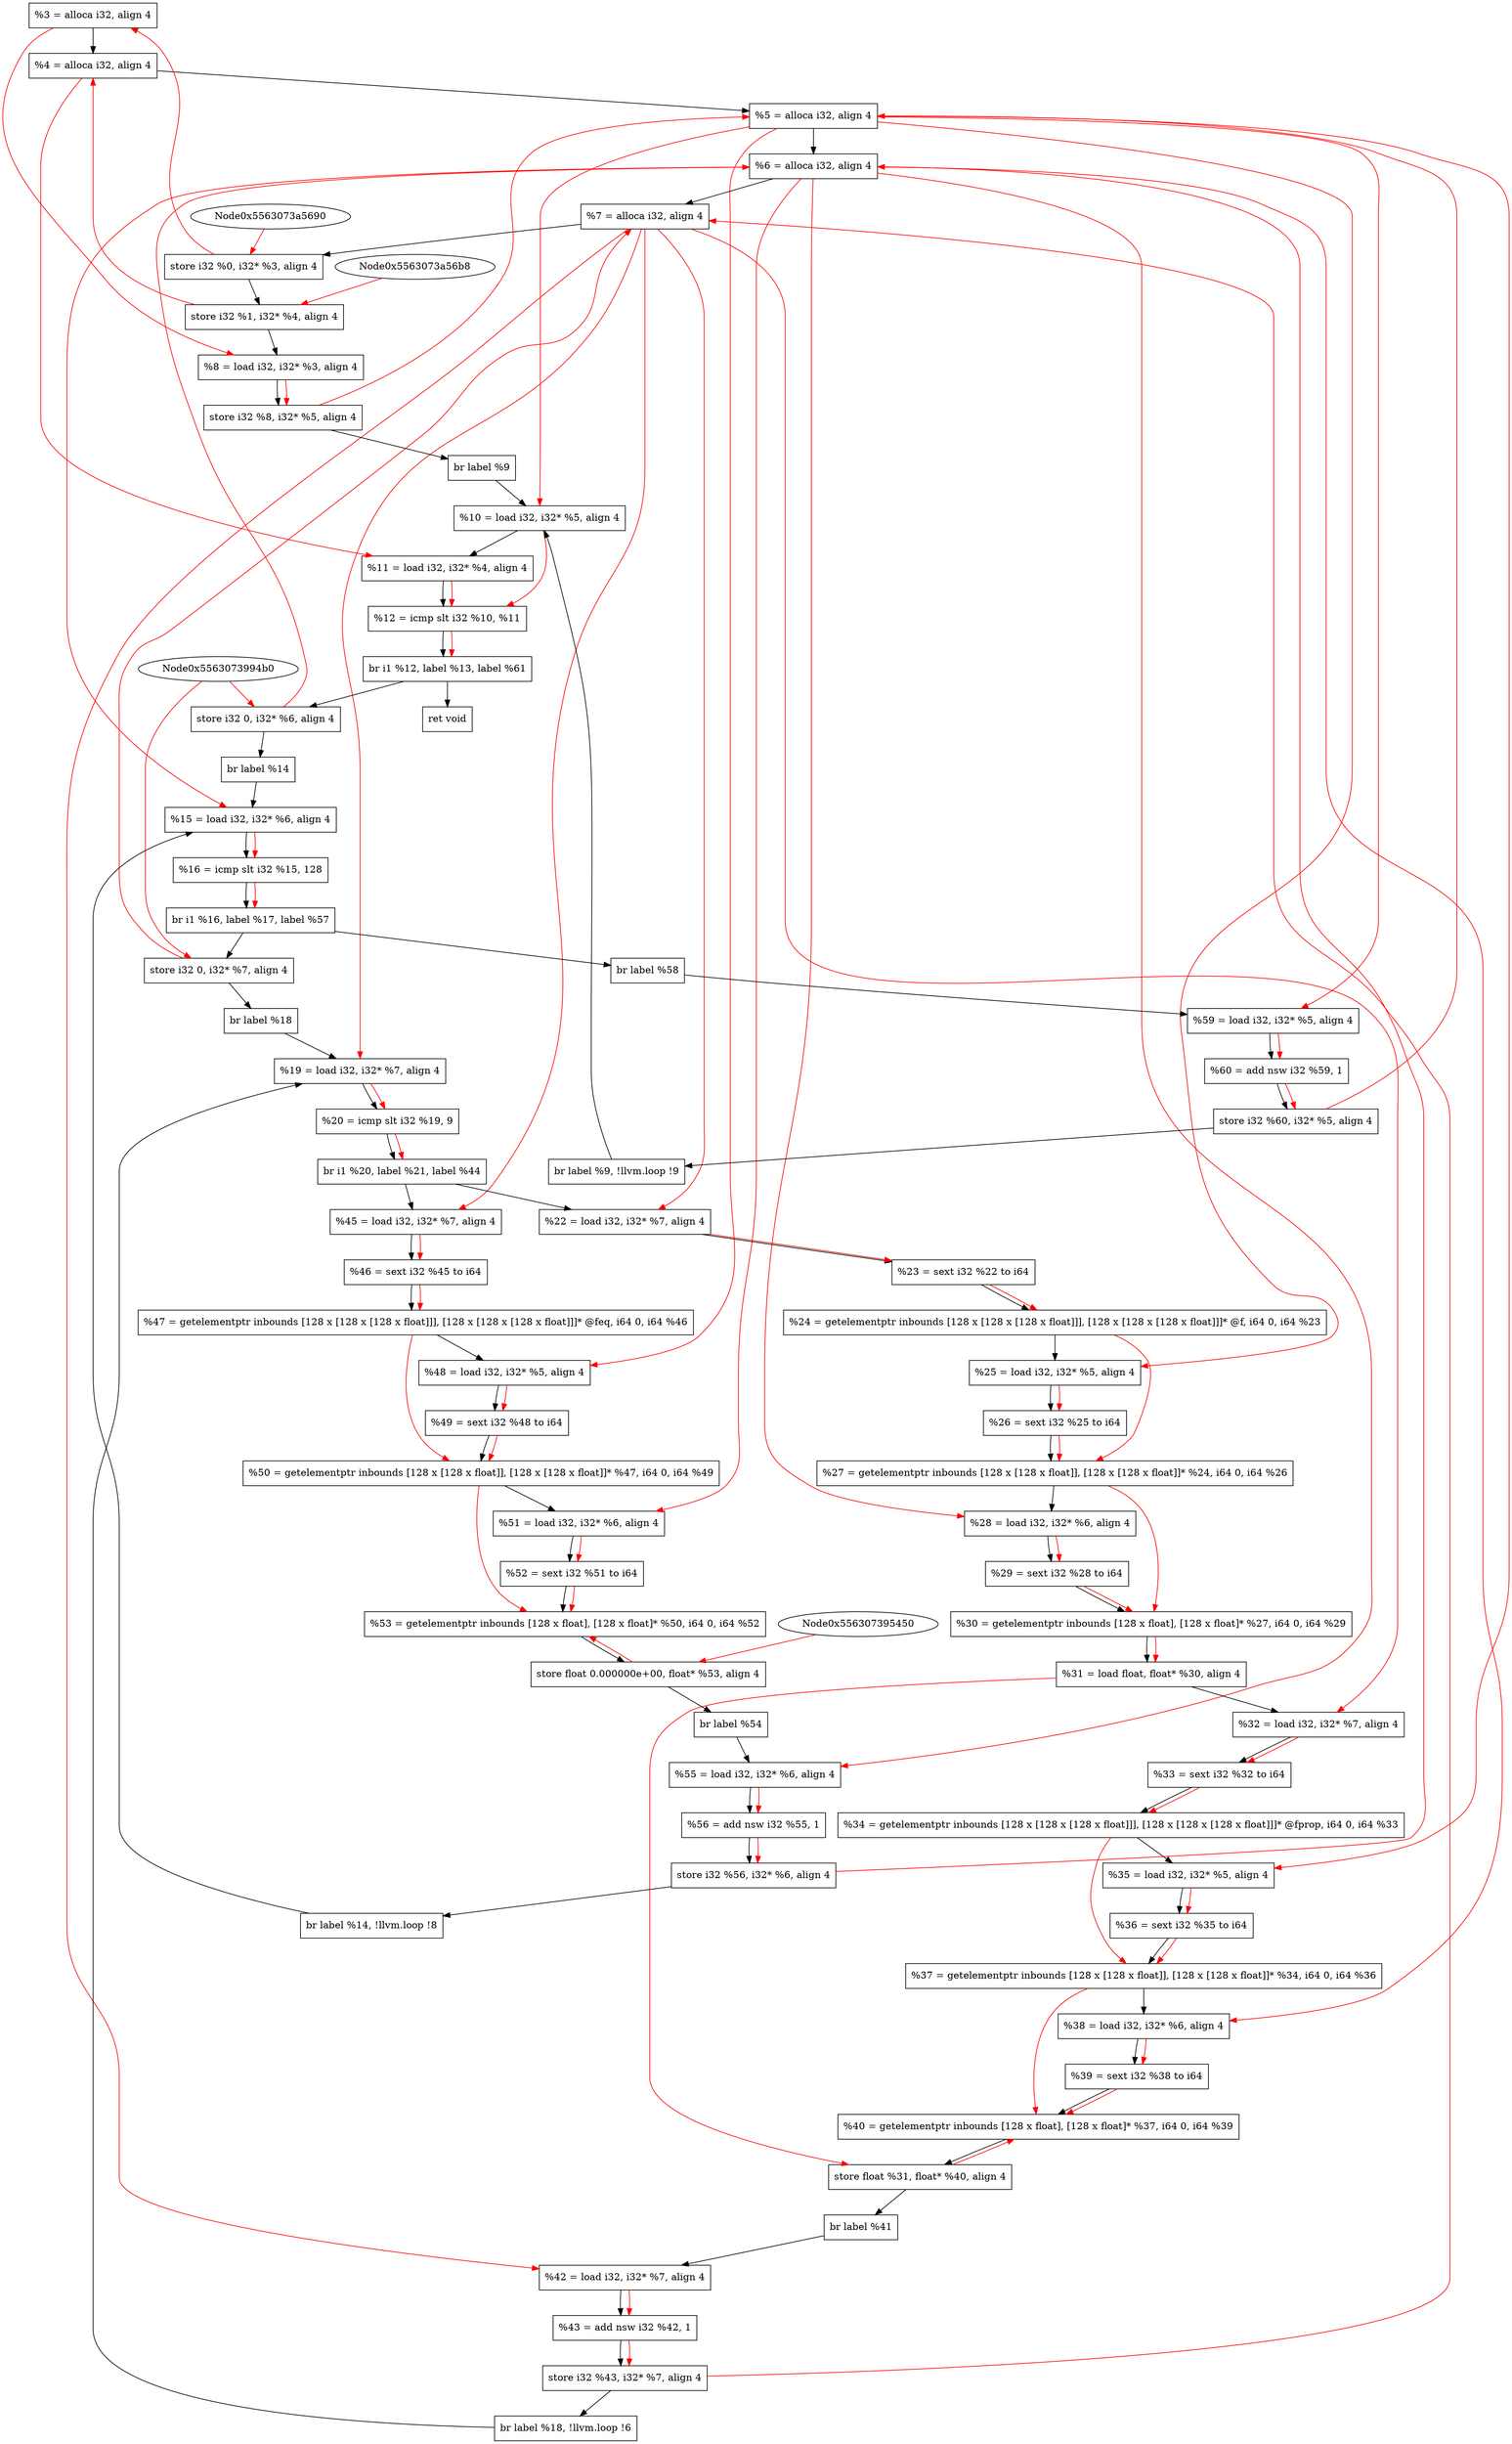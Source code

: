 digraph "DFG for'CopyFpropAndFeq' function" {
	Node0x5563073b2680[shape=record, label="  %3 = alloca i32, align 4"];
	Node0x5563073b26f0[shape=record, label="  %4 = alloca i32, align 4"];
	Node0x5563073b2760[shape=record, label="  %5 = alloca i32, align 4"];
	Node0x5563073b27d0[shape=record, label="  %6 = alloca i32, align 4"];
	Node0x5563073b2840[shape=record, label="  %7 = alloca i32, align 4"];
	Node0x5563073b28d0[shape=record, label="  store i32 %0, i32* %3, align 4"];
	Node0x5563073b2960[shape=record, label="  store i32 %1, i32* %4, align 4"];
	Node0x5563073b29d0[shape=record, label="  %8 = load i32, i32* %3, align 4"];
	Node0x5563073b2a60[shape=record, label="  store i32 %8, i32* %5, align 4"];
	Node0x5563073b2ad0[shape=record, label="  br label %9"];
	Node0x5563073b2b40[shape=record, label="  %10 = load i32, i32* %5, align 4"];
	Node0x5563073b2bb0[shape=record, label="  %11 = load i32, i32* %4, align 4"];
	Node0x5563073b2c40[shape=record, label="  %12 = icmp slt i32 %10, %11"];
	Node0x5563073b2cf0[shape=record, label="  br i1 %12, label %13, label %61"];
	Node0x5563073b2d80[shape=record, label="  store i32 0, i32* %6, align 4"];
	Node0x5563073b2df0[shape=record, label="  br label %14"];
	Node0x5563073b2e60[shape=record, label="  %15 = load i32, i32* %6, align 4"];
	Node0x5563073b2ef0[shape=record, label="  %16 = icmp slt i32 %15, 128"];
	Node0x5563073b2fa0[shape=record, label="  br i1 %16, label %17, label %57"];
	Node0x5563073b3030[shape=record, label="  store i32 0, i32* %7, align 4"];
	Node0x5563073b30a0[shape=record, label="  br label %18"];
	Node0x5563073b3110[shape=record, label="  %19 = load i32, i32* %7, align 4"];
	Node0x5563073b31a0[shape=record, label="  %20 = icmp slt i32 %19, 9"];
	Node0x5563073b3250[shape=record, label="  br i1 %20, label %21, label %44"];
	Node0x5563073b32c0[shape=record, label="  %22 = load i32, i32* %7, align 4"];
	Node0x5563073b3330[shape=record, label="  %23 = sext i32 %22 to i64"];
	Node0x5563073b33e0[shape=record, label="  %24 = getelementptr inbounds [128 x [128 x [128 x float]]], [128 x [128 x [128 x float]]]* @f, i64 0, i64 %23"];
	Node0x5563073b3460[shape=record, label="  %25 = load i32, i32* %5, align 4"];
	Node0x5563073b34d0[shape=record, label="  %26 = sext i32 %25 to i64"];
	Node0x5563073b3580[shape=record, label="  %27 = getelementptr inbounds [128 x [128 x float]], [128 x [128 x float]]* %24, i64 0, i64 %26"];
	Node0x5563073b3600[shape=record, label="  %28 = load i32, i32* %6, align 4"];
	Node0x5563073b3670[shape=record, label="  %29 = sext i32 %28 to i64"];
	Node0x5563073b3720[shape=record, label="  %30 = getelementptr inbounds [128 x float], [128 x float]* %27, i64 0, i64 %29"];
	Node0x5563073b37a0[shape=record, label="  %31 = load float, float* %30, align 4"];
	Node0x5563073b3810[shape=record, label="  %32 = load i32, i32* %7, align 4"];
	Node0x5563073b3880[shape=record, label="  %33 = sext i32 %32 to i64"];
	Node0x5563073b3930[shape=record, label="  %34 = getelementptr inbounds [128 x [128 x [128 x float]]], [128 x [128 x [128 x float]]]* @fprop, i64 0, i64 %33"];
	Node0x5563073b39b0[shape=record, label="  %35 = load i32, i32* %5, align 4"];
	Node0x5563073b3a20[shape=record, label="  %36 = sext i32 %35 to i64"];
	Node0x5563073b3ad0[shape=record, label="  %37 = getelementptr inbounds [128 x [128 x float]], [128 x [128 x float]]* %34, i64 0, i64 %36"];
	Node0x5563073b3b50[shape=record, label="  %38 = load i32, i32* %6, align 4"];
	Node0x5563073b3bc0[shape=record, label="  %39 = sext i32 %38 to i64"];
	Node0x5563073b3c70[shape=record, label="  %40 = getelementptr inbounds [128 x float], [128 x float]* %37, i64 0, i64 %39"];
	Node0x5563073b3d10[shape=record, label="  store float %31, float* %40, align 4"];
	Node0x5563073b3d80[shape=record, label="  br label %41"];
	Node0x5563073b3df0[shape=record, label="  %42 = load i32, i32* %7, align 4"];
	Node0x5563073b3e80[shape=record, label="  %43 = add nsw i32 %42, 1"];
	Node0x5563073b3f10[shape=record, label="  store i32 %43, i32* %7, align 4"];
	Node0x5563073b3f80[shape=record, label="  br label %18, !llvm.loop !6"];
	Node0x5563073b3ff0[shape=record, label="  %45 = load i32, i32* %7, align 4"];
	Node0x5563073b4060[shape=record, label="  %46 = sext i32 %45 to i64"];
	Node0x5563073b4110[shape=record, label="  %47 = getelementptr inbounds [128 x [128 x [128 x float]]], [128 x [128 x [128 x float]]]* @feq, i64 0, i64 %46"];
	Node0x5563073b4190[shape=record, label="  %48 = load i32, i32* %5, align 4"];
	Node0x5563073b4200[shape=record, label="  %49 = sext i32 %48 to i64"];
	Node0x5563073b42b0[shape=record, label="  %50 = getelementptr inbounds [128 x [128 x float]], [128 x [128 x float]]* %47, i64 0, i64 %49"];
	Node0x5563073b4330[shape=record, label="  %51 = load i32, i32* %6, align 4"];
	Node0x5563073b43a0[shape=record, label="  %52 = sext i32 %51 to i64"];
	Node0x5563073b4450[shape=record, label="  %53 = getelementptr inbounds [128 x float], [128 x float]* %50, i64 0, i64 %52"];
	Node0x5563073b44f0[shape=record, label="  store float 0.000000e+00, float* %53, align 4"];
	Node0x5563073b4560[shape=record, label="  br label %54"];
	Node0x5563073b45d0[shape=record, label="  %55 = load i32, i32* %6, align 4"];
	Node0x5563073b4660[shape=record, label="  %56 = add nsw i32 %55, 1"];
	Node0x5563073b46f0[shape=record, label="  store i32 %56, i32* %6, align 4"];
	Node0x5563073b4760[shape=record, label="  br label %14, !llvm.loop !8"];
	Node0x5563073b47d0[shape=record, label="  br label %58"];
	Node0x5563073b4840[shape=record, label="  %59 = load i32, i32* %5, align 4"];
	Node0x5563073b48d0[shape=record, label="  %60 = add nsw i32 %59, 1"];
	Node0x5563073b4960[shape=record, label="  store i32 %60, i32* %5, align 4"];
	Node0x5563073b49d0[shape=record, label="  br label %9, !llvm.loop !9"];
	Node0x5563073b2590[shape=record, label="  ret void"];
	Node0x5563073b2680 -> Node0x5563073b26f0
	Node0x5563073b26f0 -> Node0x5563073b2760
	Node0x5563073b2760 -> Node0x5563073b27d0
	Node0x5563073b27d0 -> Node0x5563073b2840
	Node0x5563073b2840 -> Node0x5563073b28d0
	Node0x5563073b28d0 -> Node0x5563073b2960
	Node0x5563073b2960 -> Node0x5563073b29d0
	Node0x5563073b29d0 -> Node0x5563073b2a60
	Node0x5563073b2a60 -> Node0x5563073b2ad0
	Node0x5563073b2ad0 -> Node0x5563073b2b40
	Node0x5563073b2b40 -> Node0x5563073b2bb0
	Node0x5563073b2bb0 -> Node0x5563073b2c40
	Node0x5563073b2c40 -> Node0x5563073b2cf0
	Node0x5563073b2cf0 -> Node0x5563073b2d80
	Node0x5563073b2cf0 -> Node0x5563073b2590
	Node0x5563073b2d80 -> Node0x5563073b2df0
	Node0x5563073b2df0 -> Node0x5563073b2e60
	Node0x5563073b2e60 -> Node0x5563073b2ef0
	Node0x5563073b2ef0 -> Node0x5563073b2fa0
	Node0x5563073b2fa0 -> Node0x5563073b3030
	Node0x5563073b2fa0 -> Node0x5563073b47d0
	Node0x5563073b3030 -> Node0x5563073b30a0
	Node0x5563073b30a0 -> Node0x5563073b3110
	Node0x5563073b3110 -> Node0x5563073b31a0
	Node0x5563073b31a0 -> Node0x5563073b3250
	Node0x5563073b3250 -> Node0x5563073b32c0
	Node0x5563073b3250 -> Node0x5563073b3ff0
	Node0x5563073b32c0 -> Node0x5563073b3330
	Node0x5563073b3330 -> Node0x5563073b33e0
	Node0x5563073b33e0 -> Node0x5563073b3460
	Node0x5563073b3460 -> Node0x5563073b34d0
	Node0x5563073b34d0 -> Node0x5563073b3580
	Node0x5563073b3580 -> Node0x5563073b3600
	Node0x5563073b3600 -> Node0x5563073b3670
	Node0x5563073b3670 -> Node0x5563073b3720
	Node0x5563073b3720 -> Node0x5563073b37a0
	Node0x5563073b37a0 -> Node0x5563073b3810
	Node0x5563073b3810 -> Node0x5563073b3880
	Node0x5563073b3880 -> Node0x5563073b3930
	Node0x5563073b3930 -> Node0x5563073b39b0
	Node0x5563073b39b0 -> Node0x5563073b3a20
	Node0x5563073b3a20 -> Node0x5563073b3ad0
	Node0x5563073b3ad0 -> Node0x5563073b3b50
	Node0x5563073b3b50 -> Node0x5563073b3bc0
	Node0x5563073b3bc0 -> Node0x5563073b3c70
	Node0x5563073b3c70 -> Node0x5563073b3d10
	Node0x5563073b3d10 -> Node0x5563073b3d80
	Node0x5563073b3d80 -> Node0x5563073b3df0
	Node0x5563073b3df0 -> Node0x5563073b3e80
	Node0x5563073b3e80 -> Node0x5563073b3f10
	Node0x5563073b3f10 -> Node0x5563073b3f80
	Node0x5563073b3f80 -> Node0x5563073b3110
	Node0x5563073b3ff0 -> Node0x5563073b4060
	Node0x5563073b4060 -> Node0x5563073b4110
	Node0x5563073b4110 -> Node0x5563073b4190
	Node0x5563073b4190 -> Node0x5563073b4200
	Node0x5563073b4200 -> Node0x5563073b42b0
	Node0x5563073b42b0 -> Node0x5563073b4330
	Node0x5563073b4330 -> Node0x5563073b43a0
	Node0x5563073b43a0 -> Node0x5563073b4450
	Node0x5563073b4450 -> Node0x5563073b44f0
	Node0x5563073b44f0 -> Node0x5563073b4560
	Node0x5563073b4560 -> Node0x5563073b45d0
	Node0x5563073b45d0 -> Node0x5563073b4660
	Node0x5563073b4660 -> Node0x5563073b46f0
	Node0x5563073b46f0 -> Node0x5563073b4760
	Node0x5563073b4760 -> Node0x5563073b2e60
	Node0x5563073b47d0 -> Node0x5563073b4840
	Node0x5563073b4840 -> Node0x5563073b48d0
	Node0x5563073b48d0 -> Node0x5563073b4960
	Node0x5563073b4960 -> Node0x5563073b49d0
	Node0x5563073b49d0 -> Node0x5563073b2b40
edge [color=red]
	Node0x5563073a5690 -> Node0x5563073b28d0
	Node0x5563073b28d0 -> Node0x5563073b2680
	Node0x5563073a56b8 -> Node0x5563073b2960
	Node0x5563073b2960 -> Node0x5563073b26f0
	Node0x5563073b2680 -> Node0x5563073b29d0
	Node0x5563073b29d0 -> Node0x5563073b2a60
	Node0x5563073b2a60 -> Node0x5563073b2760
	Node0x5563073b2760 -> Node0x5563073b2b40
	Node0x5563073b26f0 -> Node0x5563073b2bb0
	Node0x5563073b2b40 -> Node0x5563073b2c40
	Node0x5563073b2bb0 -> Node0x5563073b2c40
	Node0x5563073b2c40 -> Node0x5563073b2cf0
	Node0x5563073994b0 -> Node0x5563073b2d80
	Node0x5563073b2d80 -> Node0x5563073b27d0
	Node0x5563073b27d0 -> Node0x5563073b2e60
	Node0x5563073b2e60 -> Node0x5563073b2ef0
	Node0x5563073b2ef0 -> Node0x5563073b2fa0
	Node0x5563073994b0 -> Node0x5563073b3030
	Node0x5563073b3030 -> Node0x5563073b2840
	Node0x5563073b2840 -> Node0x5563073b3110
	Node0x5563073b3110 -> Node0x5563073b31a0
	Node0x5563073b31a0 -> Node0x5563073b3250
	Node0x5563073b2840 -> Node0x5563073b32c0
	Node0x5563073b32c0 -> Node0x5563073b3330
	Node0x5563073b3330 -> Node0x5563073b33e0
	Node0x5563073b2760 -> Node0x5563073b3460
	Node0x5563073b3460 -> Node0x5563073b34d0
	Node0x5563073b33e0 -> Node0x5563073b3580
	Node0x5563073b34d0 -> Node0x5563073b3580
	Node0x5563073b27d0 -> Node0x5563073b3600
	Node0x5563073b3600 -> Node0x5563073b3670
	Node0x5563073b3580 -> Node0x5563073b3720
	Node0x5563073b3670 -> Node0x5563073b3720
	Node0x5563073b3720 -> Node0x5563073b37a0
	Node0x5563073b2840 -> Node0x5563073b3810
	Node0x5563073b3810 -> Node0x5563073b3880
	Node0x5563073b3880 -> Node0x5563073b3930
	Node0x5563073b2760 -> Node0x5563073b39b0
	Node0x5563073b39b0 -> Node0x5563073b3a20
	Node0x5563073b3930 -> Node0x5563073b3ad0
	Node0x5563073b3a20 -> Node0x5563073b3ad0
	Node0x5563073b27d0 -> Node0x5563073b3b50
	Node0x5563073b3b50 -> Node0x5563073b3bc0
	Node0x5563073b3ad0 -> Node0x5563073b3c70
	Node0x5563073b3bc0 -> Node0x5563073b3c70
	Node0x5563073b37a0 -> Node0x5563073b3d10
	Node0x5563073b3d10 -> Node0x5563073b3c70
	Node0x5563073b2840 -> Node0x5563073b3df0
	Node0x5563073b3df0 -> Node0x5563073b3e80
	Node0x5563073b3e80 -> Node0x5563073b3f10
	Node0x5563073b3f10 -> Node0x5563073b2840
	Node0x5563073b2840 -> Node0x5563073b3ff0
	Node0x5563073b3ff0 -> Node0x5563073b4060
	Node0x5563073b4060 -> Node0x5563073b4110
	Node0x5563073b2760 -> Node0x5563073b4190
	Node0x5563073b4190 -> Node0x5563073b4200
	Node0x5563073b4110 -> Node0x5563073b42b0
	Node0x5563073b4200 -> Node0x5563073b42b0
	Node0x5563073b27d0 -> Node0x5563073b4330
	Node0x5563073b4330 -> Node0x5563073b43a0
	Node0x5563073b42b0 -> Node0x5563073b4450
	Node0x5563073b43a0 -> Node0x5563073b4450
	Node0x556307395450 -> Node0x5563073b44f0
	Node0x5563073b44f0 -> Node0x5563073b4450
	Node0x5563073b27d0 -> Node0x5563073b45d0
	Node0x5563073b45d0 -> Node0x5563073b4660
	Node0x5563073b4660 -> Node0x5563073b46f0
	Node0x5563073b46f0 -> Node0x5563073b27d0
	Node0x5563073b2760 -> Node0x5563073b4840
	Node0x5563073b4840 -> Node0x5563073b48d0
	Node0x5563073b48d0 -> Node0x5563073b4960
	Node0x5563073b4960 -> Node0x5563073b2760
}
